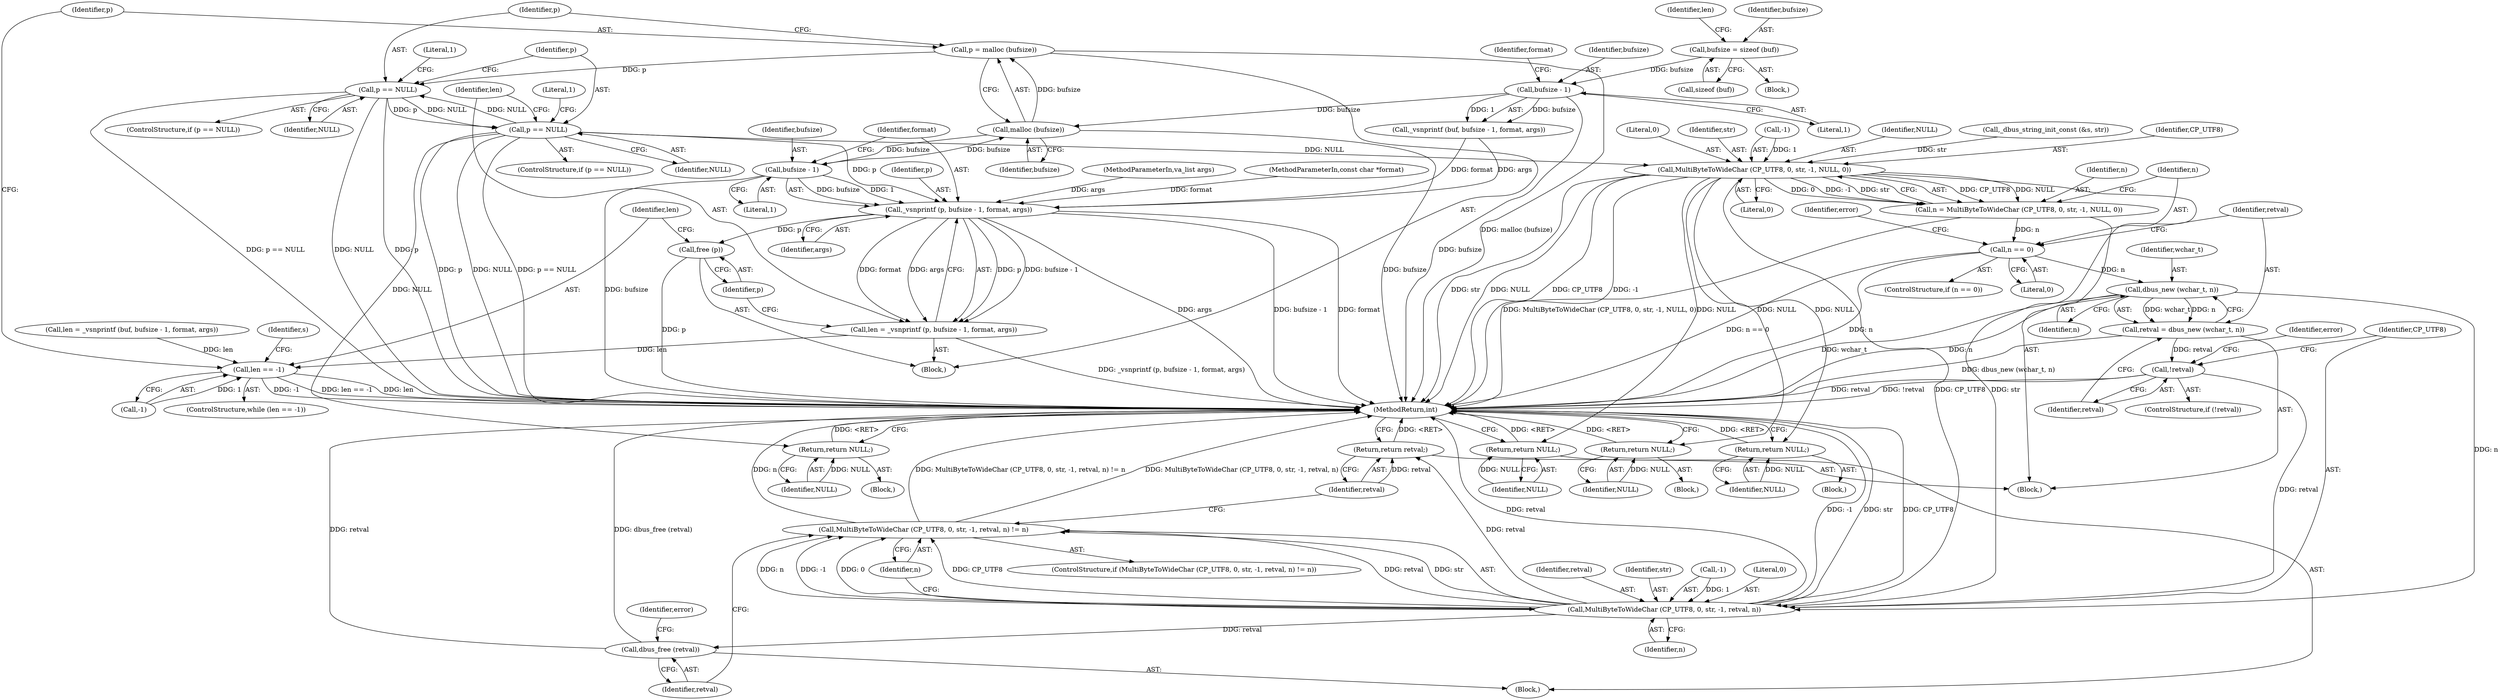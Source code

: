 digraph "0_dbus_954d75b2b64e4799f360d2a6bf9cff6d9fee37e7@API" {
"1000131" [label="(Call,p = malloc (bufsize))"];
"1000133" [label="(Call,malloc (bufsize))"];
"1000120" [label="(Call,bufsize - 1)"];
"1000112" [label="(Call,bufsize = sizeof (buf))"];
"1000153" [label="(Call,bufsize - 1)"];
"1000136" [label="(Call,p == NULL)"];
"1000143" [label="(Call,p == NULL)"];
"1000151" [label="(Call,_vsnprintf (p, bufsize - 1, format, args))"];
"1000149" [label="(Call,len = _vsnprintf (p, bufsize - 1, format, args))"];
"1000126" [label="(Call,len == -1)"];
"1000158" [label="(Call,free (p))"];
"1000182" [label="(Return,return NULL;)"];
"1000186" [label="(Call,MultiByteToWideChar (CP_UTF8, 0, str, -1, NULL, 0))"];
"1000184" [label="(Call,n = MultiByteToWideChar (CP_UTF8, 0, str, -1, NULL, 0))"];
"1000195" [label="(Call,n == 0)"];
"1000206" [label="(Call,dbus_new (wchar_t, n))"];
"1000204" [label="(Call,retval = dbus_new (wchar_t, n))"];
"1000210" [label="(Call,!retval)"];
"1000219" [label="(Call,MultiByteToWideChar (CP_UTF8, 0, str, -1, retval, n))"];
"1000218" [label="(Call,MultiByteToWideChar (CP_UTF8, 0, str, -1, retval, n) != n)"];
"1000229" [label="(Call,dbus_free (retval))"];
"1000237" [label="(Return,return retval;)"];
"1000202" [label="(Return,return NULL;)"];
"1000215" [label="(Return,return NULL;)"];
"1000235" [label="(Return,return NULL;)"];
"1000227" [label="(Identifier,n)"];
"1000133" [label="(Call,malloc (bufsize))"];
"1000204" [label="(Call,retval = dbus_new (wchar_t, n))"];
"1000177" [label="(Block,)"];
"1000226" [label="(Identifier,n)"];
"1000137" [label="(Identifier,p)"];
"1000134" [label="(Identifier,bufsize)"];
"1000118" [label="(Call,_vsnprintf (buf, bufsize - 1, format, args))"];
"1000203" [label="(Identifier,NULL)"];
"1000166" [label="(Identifier,s)"];
"1000187" [label="(Identifier,CP_UTF8)"];
"1000127" [label="(Identifier,len)"];
"1000183" [label="(Identifier,NULL)"];
"1000135" [label="(ControlStructure,if (p == NULL))"];
"1000132" [label="(Identifier,p)"];
"1000225" [label="(Identifier,retval)"];
"1000188" [label="(Literal,0)"];
"1000131" [label="(Call,p = malloc (bufsize))"];
"1000222" [label="(Identifier,str)"];
"1000185" [label="(Identifier,n)"];
"1000209" [label="(ControlStructure,if (!retval))"];
"1000116" [label="(Call,len = _vsnprintf (buf, bufsize - 1, format, args))"];
"1000194" [label="(ControlStructure,if (n == 0))"];
"1000123" [label="(Identifier,format)"];
"1000152" [label="(Identifier,p)"];
"1000212" [label="(Block,)"];
"1000230" [label="(Identifier,retval)"];
"1000159" [label="(Identifier,p)"];
"1000198" [label="(Block,)"];
"1000120" [label="(Call,bufsize - 1)"];
"1000217" [label="(ControlStructure,if (MultiByteToWideChar (CP_UTF8, 0, str, -1, retval, n) != n))"];
"1000138" [label="(Identifier,NULL)"];
"1000157" [label="(Identifier,args)"];
"1000144" [label="(Identifier,p)"];
"1000229" [label="(Call,dbus_free (retval))"];
"1000117" [label="(Identifier,len)"];
"1000189" [label="(Identifier,str)"];
"1000107" [label="(MethodParameterIn,va_list args)"];
"1000235" [label="(Return,return NULL;)"];
"1000148" [label="(Literal,1)"];
"1000228" [label="(Block,)"];
"1000153" [label="(Call,bufsize - 1)"];
"1000300" [label="(MethodReturn,int)"];
"1000232" [label="(Identifier,error)"];
"1000154" [label="(Identifier,bufsize)"];
"1000216" [label="(Identifier,NULL)"];
"1000151" [label="(Call,_vsnprintf (p, bufsize - 1, format, args))"];
"1000143" [label="(Call,p == NULL)"];
"1000190" [label="(Call,-1)"];
"1000114" [label="(Call,sizeof (buf))"];
"1000141" [label="(Literal,1)"];
"1000200" [label="(Identifier,error)"];
"1000186" [label="(Call,MultiByteToWideChar (CP_UTF8, 0, str, -1, NULL, 0))"];
"1000184" [label="(Call,n = MultiByteToWideChar (CP_UTF8, 0, str, -1, NULL, 0))"];
"1000195" [label="(Call,n == 0)"];
"1000155" [label="(Literal,1)"];
"1000142" [label="(ControlStructure,if (p == NULL))"];
"1000211" [label="(Identifier,retval)"];
"1000108" [label="(Block,)"];
"1000197" [label="(Literal,0)"];
"1000126" [label="(Call,len == -1)"];
"1000121" [label="(Identifier,bufsize)"];
"1000112" [label="(Call,bufsize = sizeof (buf))"];
"1000158" [label="(Call,free (p))"];
"1000196" [label="(Identifier,n)"];
"1000149" [label="(Call,len = _vsnprintf (p, bufsize - 1, format, args))"];
"1000238" [label="(Identifier,retval)"];
"1000223" [label="(Call,-1)"];
"1000122" [label="(Literal,1)"];
"1000193" [label="(Literal,0)"];
"1000207" [label="(Identifier,wchar_t)"];
"1000192" [label="(Identifier,NULL)"];
"1000156" [label="(Identifier,format)"];
"1000128" [label="(Call,-1)"];
"1000220" [label="(Identifier,CP_UTF8)"];
"1000150" [label="(Identifier,len)"];
"1000218" [label="(Call,MultiByteToWideChar (CP_UTF8, 0, str, -1, retval, n) != n)"];
"1000210" [label="(Call,!retval)"];
"1000125" [label="(ControlStructure,while (len == -1))"];
"1000182" [label="(Return,return NULL;)"];
"1000164" [label="(Call,_dbus_string_init_const (&s, str))"];
"1000219" [label="(Call,MultiByteToWideChar (CP_UTF8, 0, str, -1, retval, n))"];
"1000145" [label="(Identifier,NULL)"];
"1000214" [label="(Identifier,error)"];
"1000130" [label="(Block,)"];
"1000205" [label="(Identifier,retval)"];
"1000236" [label="(Identifier,NULL)"];
"1000106" [label="(MethodParameterIn,const char *format)"];
"1000221" [label="(Literal,0)"];
"1000215" [label="(Return,return NULL;)"];
"1000237" [label="(Return,return retval;)"];
"1000206" [label="(Call,dbus_new (wchar_t, n))"];
"1000113" [label="(Identifier,bufsize)"];
"1000208" [label="(Identifier,n)"];
"1000160" [label="(Block,)"];
"1000202" [label="(Return,return NULL;)"];
"1000136" [label="(Call,p == NULL)"];
"1000131" -> "1000130"  [label="AST: "];
"1000131" -> "1000133"  [label="CFG: "];
"1000132" -> "1000131"  [label="AST: "];
"1000133" -> "1000131"  [label="AST: "];
"1000137" -> "1000131"  [label="CFG: "];
"1000131" -> "1000300"  [label="DDG: malloc (bufsize)"];
"1000133" -> "1000131"  [label="DDG: bufsize"];
"1000131" -> "1000136"  [label="DDG: p"];
"1000133" -> "1000134"  [label="CFG: "];
"1000134" -> "1000133"  [label="AST: "];
"1000133" -> "1000300"  [label="DDG: bufsize"];
"1000120" -> "1000133"  [label="DDG: bufsize"];
"1000153" -> "1000133"  [label="DDG: bufsize"];
"1000133" -> "1000153"  [label="DDG: bufsize"];
"1000120" -> "1000118"  [label="AST: "];
"1000120" -> "1000122"  [label="CFG: "];
"1000121" -> "1000120"  [label="AST: "];
"1000122" -> "1000120"  [label="AST: "];
"1000123" -> "1000120"  [label="CFG: "];
"1000120" -> "1000300"  [label="DDG: bufsize"];
"1000120" -> "1000118"  [label="DDG: bufsize"];
"1000120" -> "1000118"  [label="DDG: 1"];
"1000112" -> "1000120"  [label="DDG: bufsize"];
"1000112" -> "1000108"  [label="AST: "];
"1000112" -> "1000114"  [label="CFG: "];
"1000113" -> "1000112"  [label="AST: "];
"1000114" -> "1000112"  [label="AST: "];
"1000117" -> "1000112"  [label="CFG: "];
"1000153" -> "1000151"  [label="AST: "];
"1000153" -> "1000155"  [label="CFG: "];
"1000154" -> "1000153"  [label="AST: "];
"1000155" -> "1000153"  [label="AST: "];
"1000156" -> "1000153"  [label="CFG: "];
"1000153" -> "1000300"  [label="DDG: bufsize"];
"1000153" -> "1000151"  [label="DDG: bufsize"];
"1000153" -> "1000151"  [label="DDG: 1"];
"1000136" -> "1000135"  [label="AST: "];
"1000136" -> "1000138"  [label="CFG: "];
"1000137" -> "1000136"  [label="AST: "];
"1000138" -> "1000136"  [label="AST: "];
"1000141" -> "1000136"  [label="CFG: "];
"1000144" -> "1000136"  [label="CFG: "];
"1000136" -> "1000300"  [label="DDG: p == NULL"];
"1000136" -> "1000300"  [label="DDG: NULL"];
"1000136" -> "1000300"  [label="DDG: p"];
"1000143" -> "1000136"  [label="DDG: NULL"];
"1000136" -> "1000143"  [label="DDG: p"];
"1000136" -> "1000143"  [label="DDG: NULL"];
"1000143" -> "1000142"  [label="AST: "];
"1000143" -> "1000145"  [label="CFG: "];
"1000144" -> "1000143"  [label="AST: "];
"1000145" -> "1000143"  [label="AST: "];
"1000148" -> "1000143"  [label="CFG: "];
"1000150" -> "1000143"  [label="CFG: "];
"1000143" -> "1000300"  [label="DDG: p"];
"1000143" -> "1000300"  [label="DDG: NULL"];
"1000143" -> "1000300"  [label="DDG: p == NULL"];
"1000143" -> "1000151"  [label="DDG: p"];
"1000143" -> "1000182"  [label="DDG: NULL"];
"1000143" -> "1000186"  [label="DDG: NULL"];
"1000151" -> "1000149"  [label="AST: "];
"1000151" -> "1000157"  [label="CFG: "];
"1000152" -> "1000151"  [label="AST: "];
"1000156" -> "1000151"  [label="AST: "];
"1000157" -> "1000151"  [label="AST: "];
"1000149" -> "1000151"  [label="CFG: "];
"1000151" -> "1000300"  [label="DDG: args"];
"1000151" -> "1000300"  [label="DDG: bufsize - 1"];
"1000151" -> "1000300"  [label="DDG: format"];
"1000151" -> "1000149"  [label="DDG: p"];
"1000151" -> "1000149"  [label="DDG: bufsize - 1"];
"1000151" -> "1000149"  [label="DDG: format"];
"1000151" -> "1000149"  [label="DDG: args"];
"1000118" -> "1000151"  [label="DDG: format"];
"1000118" -> "1000151"  [label="DDG: args"];
"1000106" -> "1000151"  [label="DDG: format"];
"1000107" -> "1000151"  [label="DDG: args"];
"1000151" -> "1000158"  [label="DDG: p"];
"1000149" -> "1000130"  [label="AST: "];
"1000150" -> "1000149"  [label="AST: "];
"1000159" -> "1000149"  [label="CFG: "];
"1000149" -> "1000300"  [label="DDG: _vsnprintf (p, bufsize - 1, format, args)"];
"1000149" -> "1000126"  [label="DDG: len"];
"1000126" -> "1000125"  [label="AST: "];
"1000126" -> "1000128"  [label="CFG: "];
"1000127" -> "1000126"  [label="AST: "];
"1000128" -> "1000126"  [label="AST: "];
"1000132" -> "1000126"  [label="CFG: "];
"1000166" -> "1000126"  [label="CFG: "];
"1000126" -> "1000300"  [label="DDG: len == -1"];
"1000126" -> "1000300"  [label="DDG: len"];
"1000126" -> "1000300"  [label="DDG: -1"];
"1000116" -> "1000126"  [label="DDG: len"];
"1000128" -> "1000126"  [label="DDG: 1"];
"1000158" -> "1000130"  [label="AST: "];
"1000158" -> "1000159"  [label="CFG: "];
"1000159" -> "1000158"  [label="AST: "];
"1000127" -> "1000158"  [label="CFG: "];
"1000158" -> "1000300"  [label="DDG: p"];
"1000182" -> "1000177"  [label="AST: "];
"1000182" -> "1000183"  [label="CFG: "];
"1000183" -> "1000182"  [label="AST: "];
"1000300" -> "1000182"  [label="CFG: "];
"1000182" -> "1000300"  [label="DDG: <RET>"];
"1000183" -> "1000182"  [label="DDG: NULL"];
"1000186" -> "1000184"  [label="AST: "];
"1000186" -> "1000193"  [label="CFG: "];
"1000187" -> "1000186"  [label="AST: "];
"1000188" -> "1000186"  [label="AST: "];
"1000189" -> "1000186"  [label="AST: "];
"1000190" -> "1000186"  [label="AST: "];
"1000192" -> "1000186"  [label="AST: "];
"1000193" -> "1000186"  [label="AST: "];
"1000184" -> "1000186"  [label="CFG: "];
"1000186" -> "1000300"  [label="DDG: CP_UTF8"];
"1000186" -> "1000300"  [label="DDG: -1"];
"1000186" -> "1000300"  [label="DDG: str"];
"1000186" -> "1000300"  [label="DDG: NULL"];
"1000186" -> "1000184"  [label="DDG: CP_UTF8"];
"1000186" -> "1000184"  [label="DDG: NULL"];
"1000186" -> "1000184"  [label="DDG: 0"];
"1000186" -> "1000184"  [label="DDG: -1"];
"1000186" -> "1000184"  [label="DDG: str"];
"1000164" -> "1000186"  [label="DDG: str"];
"1000190" -> "1000186"  [label="DDG: 1"];
"1000186" -> "1000202"  [label="DDG: NULL"];
"1000186" -> "1000215"  [label="DDG: NULL"];
"1000186" -> "1000219"  [label="DDG: CP_UTF8"];
"1000186" -> "1000219"  [label="DDG: str"];
"1000186" -> "1000235"  [label="DDG: NULL"];
"1000184" -> "1000160"  [label="AST: "];
"1000185" -> "1000184"  [label="AST: "];
"1000196" -> "1000184"  [label="CFG: "];
"1000184" -> "1000300"  [label="DDG: MultiByteToWideChar (CP_UTF8, 0, str, -1, NULL, 0)"];
"1000184" -> "1000195"  [label="DDG: n"];
"1000195" -> "1000194"  [label="AST: "];
"1000195" -> "1000197"  [label="CFG: "];
"1000196" -> "1000195"  [label="AST: "];
"1000197" -> "1000195"  [label="AST: "];
"1000200" -> "1000195"  [label="CFG: "];
"1000205" -> "1000195"  [label="CFG: "];
"1000195" -> "1000300"  [label="DDG: n"];
"1000195" -> "1000300"  [label="DDG: n == 0"];
"1000195" -> "1000206"  [label="DDG: n"];
"1000206" -> "1000204"  [label="AST: "];
"1000206" -> "1000208"  [label="CFG: "];
"1000207" -> "1000206"  [label="AST: "];
"1000208" -> "1000206"  [label="AST: "];
"1000204" -> "1000206"  [label="CFG: "];
"1000206" -> "1000300"  [label="DDG: n"];
"1000206" -> "1000300"  [label="DDG: wchar_t"];
"1000206" -> "1000204"  [label="DDG: wchar_t"];
"1000206" -> "1000204"  [label="DDG: n"];
"1000206" -> "1000219"  [label="DDG: n"];
"1000204" -> "1000160"  [label="AST: "];
"1000205" -> "1000204"  [label="AST: "];
"1000211" -> "1000204"  [label="CFG: "];
"1000204" -> "1000300"  [label="DDG: dbus_new (wchar_t, n)"];
"1000204" -> "1000210"  [label="DDG: retval"];
"1000210" -> "1000209"  [label="AST: "];
"1000210" -> "1000211"  [label="CFG: "];
"1000211" -> "1000210"  [label="AST: "];
"1000214" -> "1000210"  [label="CFG: "];
"1000220" -> "1000210"  [label="CFG: "];
"1000210" -> "1000300"  [label="DDG: !retval"];
"1000210" -> "1000300"  [label="DDG: retval"];
"1000210" -> "1000219"  [label="DDG: retval"];
"1000219" -> "1000218"  [label="AST: "];
"1000219" -> "1000226"  [label="CFG: "];
"1000220" -> "1000219"  [label="AST: "];
"1000221" -> "1000219"  [label="AST: "];
"1000222" -> "1000219"  [label="AST: "];
"1000223" -> "1000219"  [label="AST: "];
"1000225" -> "1000219"  [label="AST: "];
"1000226" -> "1000219"  [label="AST: "];
"1000227" -> "1000219"  [label="CFG: "];
"1000219" -> "1000300"  [label="DDG: retval"];
"1000219" -> "1000300"  [label="DDG: -1"];
"1000219" -> "1000300"  [label="DDG: str"];
"1000219" -> "1000300"  [label="DDG: CP_UTF8"];
"1000219" -> "1000218"  [label="DDG: n"];
"1000219" -> "1000218"  [label="DDG: -1"];
"1000219" -> "1000218"  [label="DDG: 0"];
"1000219" -> "1000218"  [label="DDG: CP_UTF8"];
"1000219" -> "1000218"  [label="DDG: retval"];
"1000219" -> "1000218"  [label="DDG: str"];
"1000223" -> "1000219"  [label="DDG: 1"];
"1000219" -> "1000229"  [label="DDG: retval"];
"1000219" -> "1000237"  [label="DDG: retval"];
"1000218" -> "1000217"  [label="AST: "];
"1000218" -> "1000227"  [label="CFG: "];
"1000227" -> "1000218"  [label="AST: "];
"1000230" -> "1000218"  [label="CFG: "];
"1000238" -> "1000218"  [label="CFG: "];
"1000218" -> "1000300"  [label="DDG: MultiByteToWideChar (CP_UTF8, 0, str, -1, retval, n)"];
"1000218" -> "1000300"  [label="DDG: n"];
"1000218" -> "1000300"  [label="DDG: MultiByteToWideChar (CP_UTF8, 0, str, -1, retval, n) != n"];
"1000229" -> "1000228"  [label="AST: "];
"1000229" -> "1000230"  [label="CFG: "];
"1000230" -> "1000229"  [label="AST: "];
"1000232" -> "1000229"  [label="CFG: "];
"1000229" -> "1000300"  [label="DDG: dbus_free (retval)"];
"1000229" -> "1000300"  [label="DDG: retval"];
"1000237" -> "1000160"  [label="AST: "];
"1000237" -> "1000238"  [label="CFG: "];
"1000238" -> "1000237"  [label="AST: "];
"1000300" -> "1000237"  [label="CFG: "];
"1000237" -> "1000300"  [label="DDG: <RET>"];
"1000238" -> "1000237"  [label="DDG: retval"];
"1000202" -> "1000198"  [label="AST: "];
"1000202" -> "1000203"  [label="CFG: "];
"1000203" -> "1000202"  [label="AST: "];
"1000300" -> "1000202"  [label="CFG: "];
"1000202" -> "1000300"  [label="DDG: <RET>"];
"1000203" -> "1000202"  [label="DDG: NULL"];
"1000215" -> "1000212"  [label="AST: "];
"1000215" -> "1000216"  [label="CFG: "];
"1000216" -> "1000215"  [label="AST: "];
"1000300" -> "1000215"  [label="CFG: "];
"1000215" -> "1000300"  [label="DDG: <RET>"];
"1000216" -> "1000215"  [label="DDG: NULL"];
"1000235" -> "1000228"  [label="AST: "];
"1000235" -> "1000236"  [label="CFG: "];
"1000236" -> "1000235"  [label="AST: "];
"1000300" -> "1000235"  [label="CFG: "];
"1000235" -> "1000300"  [label="DDG: <RET>"];
"1000236" -> "1000235"  [label="DDG: NULL"];
}
